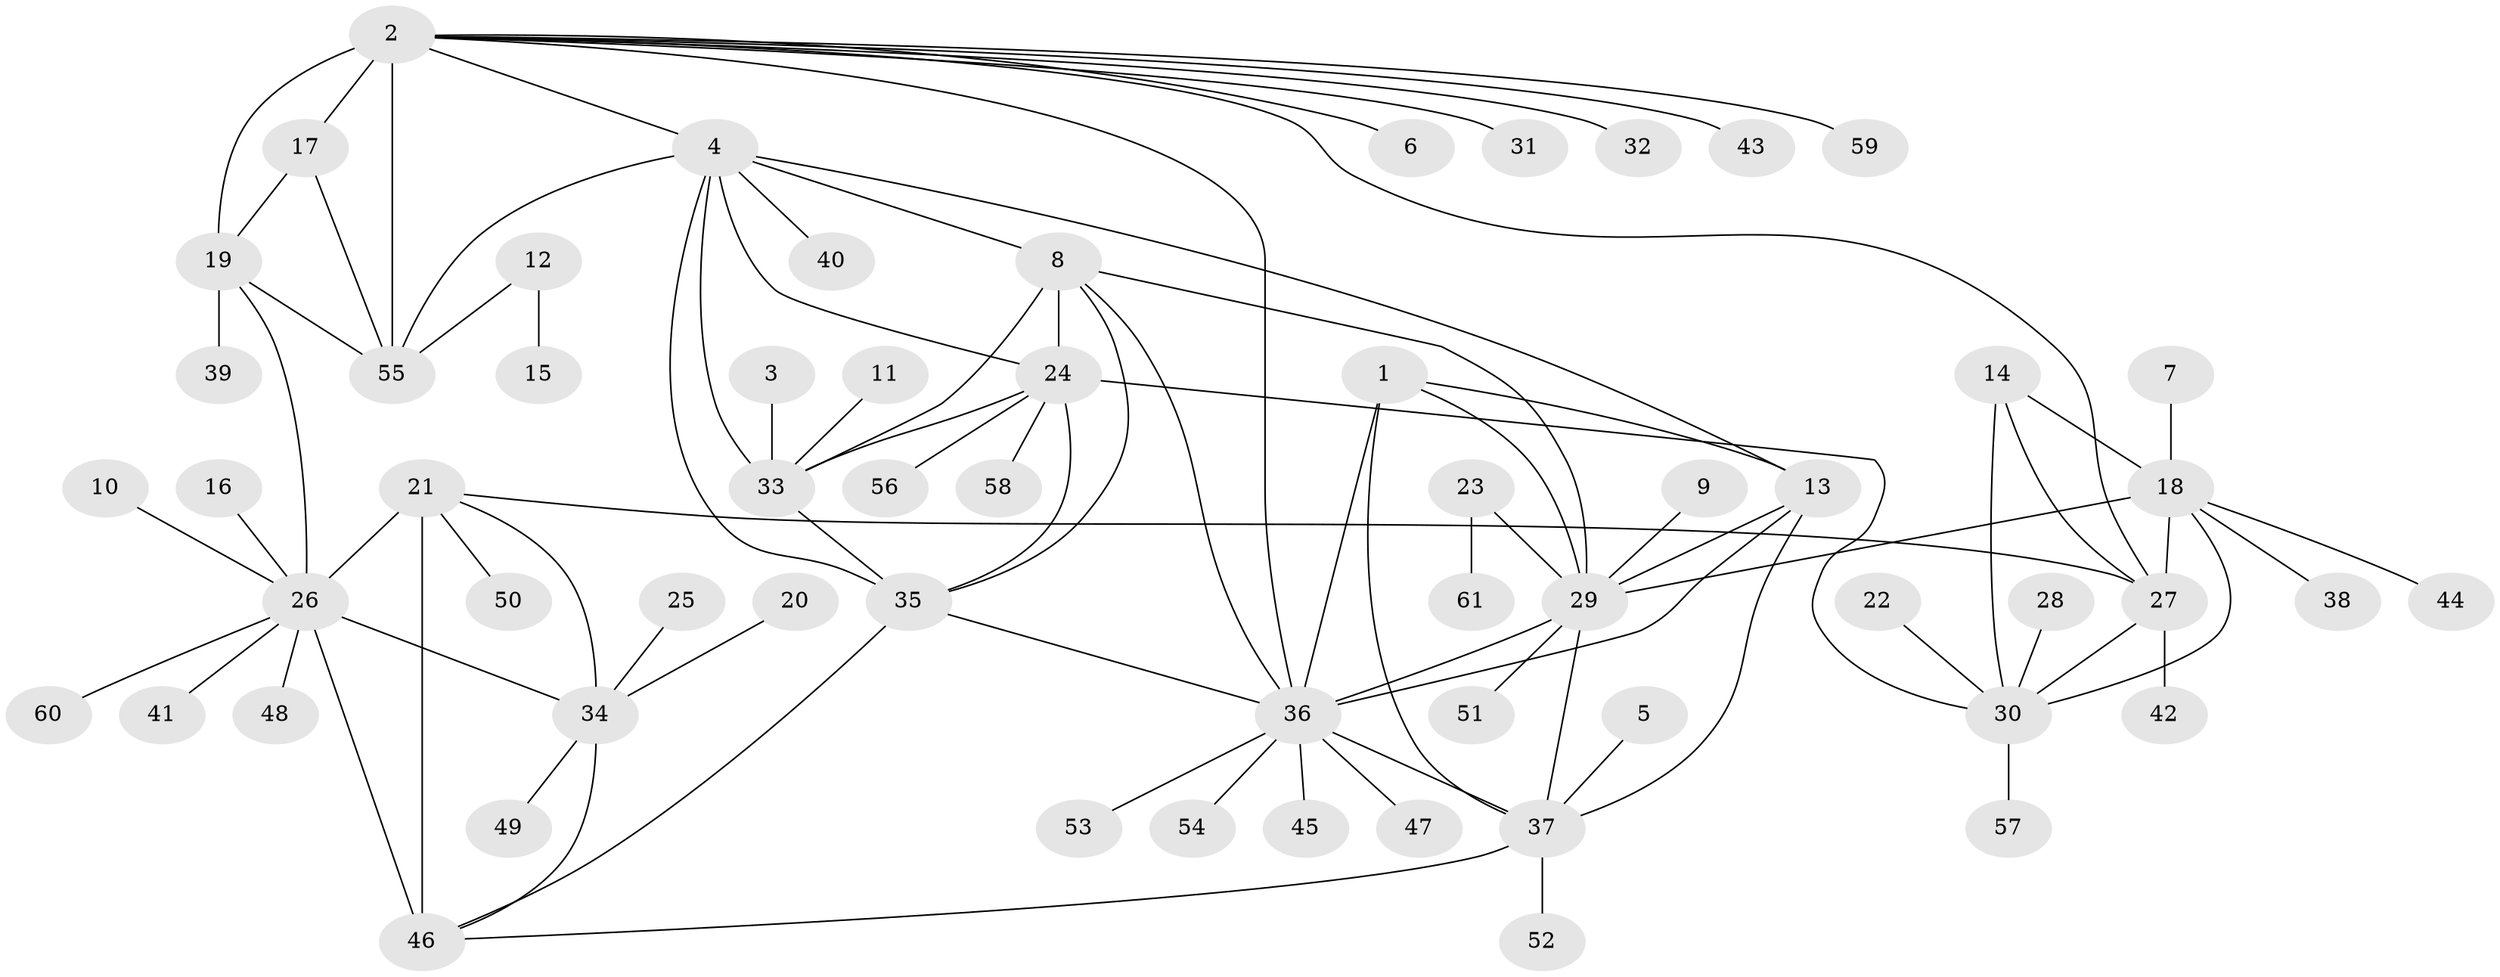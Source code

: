 // original degree distribution, {9: 0.049586776859504134, 6: 0.049586776859504134, 8: 0.04132231404958678, 7: 0.05785123966942149, 10: 0.008264462809917356, 11: 0.008264462809917356, 5: 0.008264462809917356, 12: 0.008264462809917356, 14: 0.008264462809917356, 13: 0.008264462809917356, 1: 0.5950413223140496, 3: 0.03305785123966942, 2: 0.11570247933884298, 4: 0.008264462809917356}
// Generated by graph-tools (version 1.1) at 2025/26/03/09/25 03:26:47]
// undirected, 61 vertices, 91 edges
graph export_dot {
graph [start="1"]
  node [color=gray90,style=filled];
  1;
  2;
  3;
  4;
  5;
  6;
  7;
  8;
  9;
  10;
  11;
  12;
  13;
  14;
  15;
  16;
  17;
  18;
  19;
  20;
  21;
  22;
  23;
  24;
  25;
  26;
  27;
  28;
  29;
  30;
  31;
  32;
  33;
  34;
  35;
  36;
  37;
  38;
  39;
  40;
  41;
  42;
  43;
  44;
  45;
  46;
  47;
  48;
  49;
  50;
  51;
  52;
  53;
  54;
  55;
  56;
  57;
  58;
  59;
  60;
  61;
  1 -- 13 [weight=1.0];
  1 -- 29 [weight=1.0];
  1 -- 36 [weight=1.0];
  1 -- 37 [weight=2.0];
  2 -- 4 [weight=1.0];
  2 -- 6 [weight=1.0];
  2 -- 17 [weight=3.0];
  2 -- 19 [weight=3.0];
  2 -- 27 [weight=1.0];
  2 -- 31 [weight=1.0];
  2 -- 32 [weight=1.0];
  2 -- 36 [weight=1.0];
  2 -- 43 [weight=1.0];
  2 -- 55 [weight=3.0];
  2 -- 59 [weight=1.0];
  3 -- 33 [weight=1.0];
  4 -- 8 [weight=2.0];
  4 -- 13 [weight=1.0];
  4 -- 24 [weight=2.0];
  4 -- 33 [weight=2.0];
  4 -- 35 [weight=2.0];
  4 -- 40 [weight=1.0];
  4 -- 55 [weight=1.0];
  5 -- 37 [weight=1.0];
  7 -- 18 [weight=1.0];
  8 -- 24 [weight=1.0];
  8 -- 29 [weight=1.0];
  8 -- 33 [weight=1.0];
  8 -- 35 [weight=1.0];
  8 -- 36 [weight=1.0];
  9 -- 29 [weight=1.0];
  10 -- 26 [weight=1.0];
  11 -- 33 [weight=1.0];
  12 -- 15 [weight=1.0];
  12 -- 55 [weight=1.0];
  13 -- 29 [weight=1.0];
  13 -- 36 [weight=1.0];
  13 -- 37 [weight=2.0];
  14 -- 18 [weight=4.0];
  14 -- 27 [weight=2.0];
  14 -- 30 [weight=2.0];
  16 -- 26 [weight=1.0];
  17 -- 19 [weight=1.0];
  17 -- 55 [weight=1.0];
  18 -- 27 [weight=2.0];
  18 -- 29 [weight=1.0];
  18 -- 30 [weight=2.0];
  18 -- 38 [weight=1.0];
  18 -- 44 [weight=1.0];
  19 -- 26 [weight=1.0];
  19 -- 39 [weight=1.0];
  19 -- 55 [weight=1.0];
  20 -- 34 [weight=1.0];
  21 -- 26 [weight=2.0];
  21 -- 27 [weight=1.0];
  21 -- 34 [weight=2.0];
  21 -- 46 [weight=4.0];
  21 -- 50 [weight=1.0];
  22 -- 30 [weight=1.0];
  23 -- 29 [weight=1.0];
  23 -- 61 [weight=1.0];
  24 -- 30 [weight=1.0];
  24 -- 33 [weight=1.0];
  24 -- 35 [weight=1.0];
  24 -- 56 [weight=1.0];
  24 -- 58 [weight=1.0];
  25 -- 34 [weight=1.0];
  26 -- 34 [weight=1.0];
  26 -- 41 [weight=1.0];
  26 -- 46 [weight=2.0];
  26 -- 48 [weight=1.0];
  26 -- 60 [weight=1.0];
  27 -- 30 [weight=1.0];
  27 -- 42 [weight=1.0];
  28 -- 30 [weight=1.0];
  29 -- 36 [weight=1.0];
  29 -- 37 [weight=2.0];
  29 -- 51 [weight=1.0];
  30 -- 57 [weight=1.0];
  33 -- 35 [weight=1.0];
  34 -- 46 [weight=2.0];
  34 -- 49 [weight=1.0];
  35 -- 36 [weight=1.0];
  35 -- 46 [weight=1.0];
  36 -- 37 [weight=2.0];
  36 -- 45 [weight=1.0];
  36 -- 47 [weight=1.0];
  36 -- 53 [weight=1.0];
  36 -- 54 [weight=1.0];
  37 -- 46 [weight=1.0];
  37 -- 52 [weight=1.0];
}
